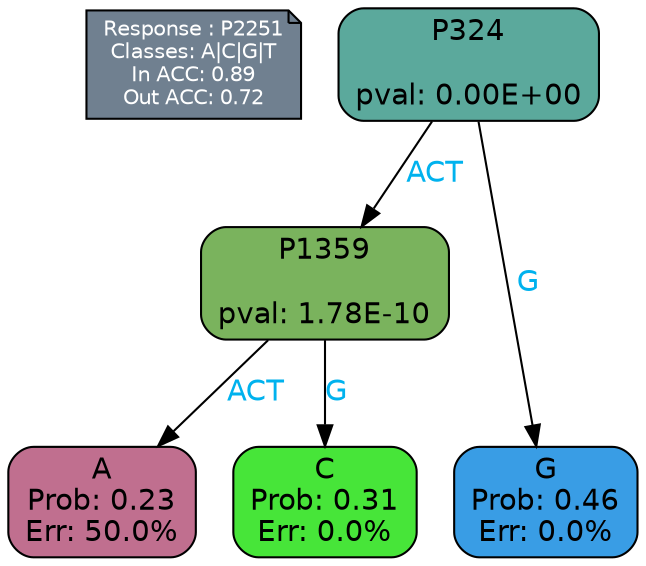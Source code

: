 digraph Tree {
node [shape=box, style="filled, rounded", color="black", fontname=helvetica] ;
graph [ranksep=equally, splines=polylines, bgcolor=transparent, dpi=600] ;
edge [fontname=helvetica] ;
LEGEND [label="Response : P2251
Classes: A|C|G|T
In ACC: 0.89
Out ACC: 0.72
",shape=note,align=left,style=filled,fillcolor="slategray",fontcolor="white",fontsize=10];1 [label="P324

pval: 0.00E+00", fillcolor="#5ba99c"] ;
2 [label="P1359

pval: 1.78E-10", fillcolor="#7ab35d"] ;
3 [label="A
Prob: 0.23
Err: 50.0%", fillcolor="#c06f8f"] ;
4 [label="C
Prob: 0.31
Err: 0.0%", fillcolor="#47e539"] ;
5 [label="G
Prob: 0.46
Err: 0.0%", fillcolor="#399de5"] ;
1 -> 2 [label="ACT",fontcolor=deepskyblue2] ;
1 -> 5 [label="G",fontcolor=deepskyblue2] ;
2 -> 3 [label="ACT",fontcolor=deepskyblue2] ;
2 -> 4 [label="G",fontcolor=deepskyblue2] ;
{rank = same; 3;4;5;}{rank = same; LEGEND;1;}}